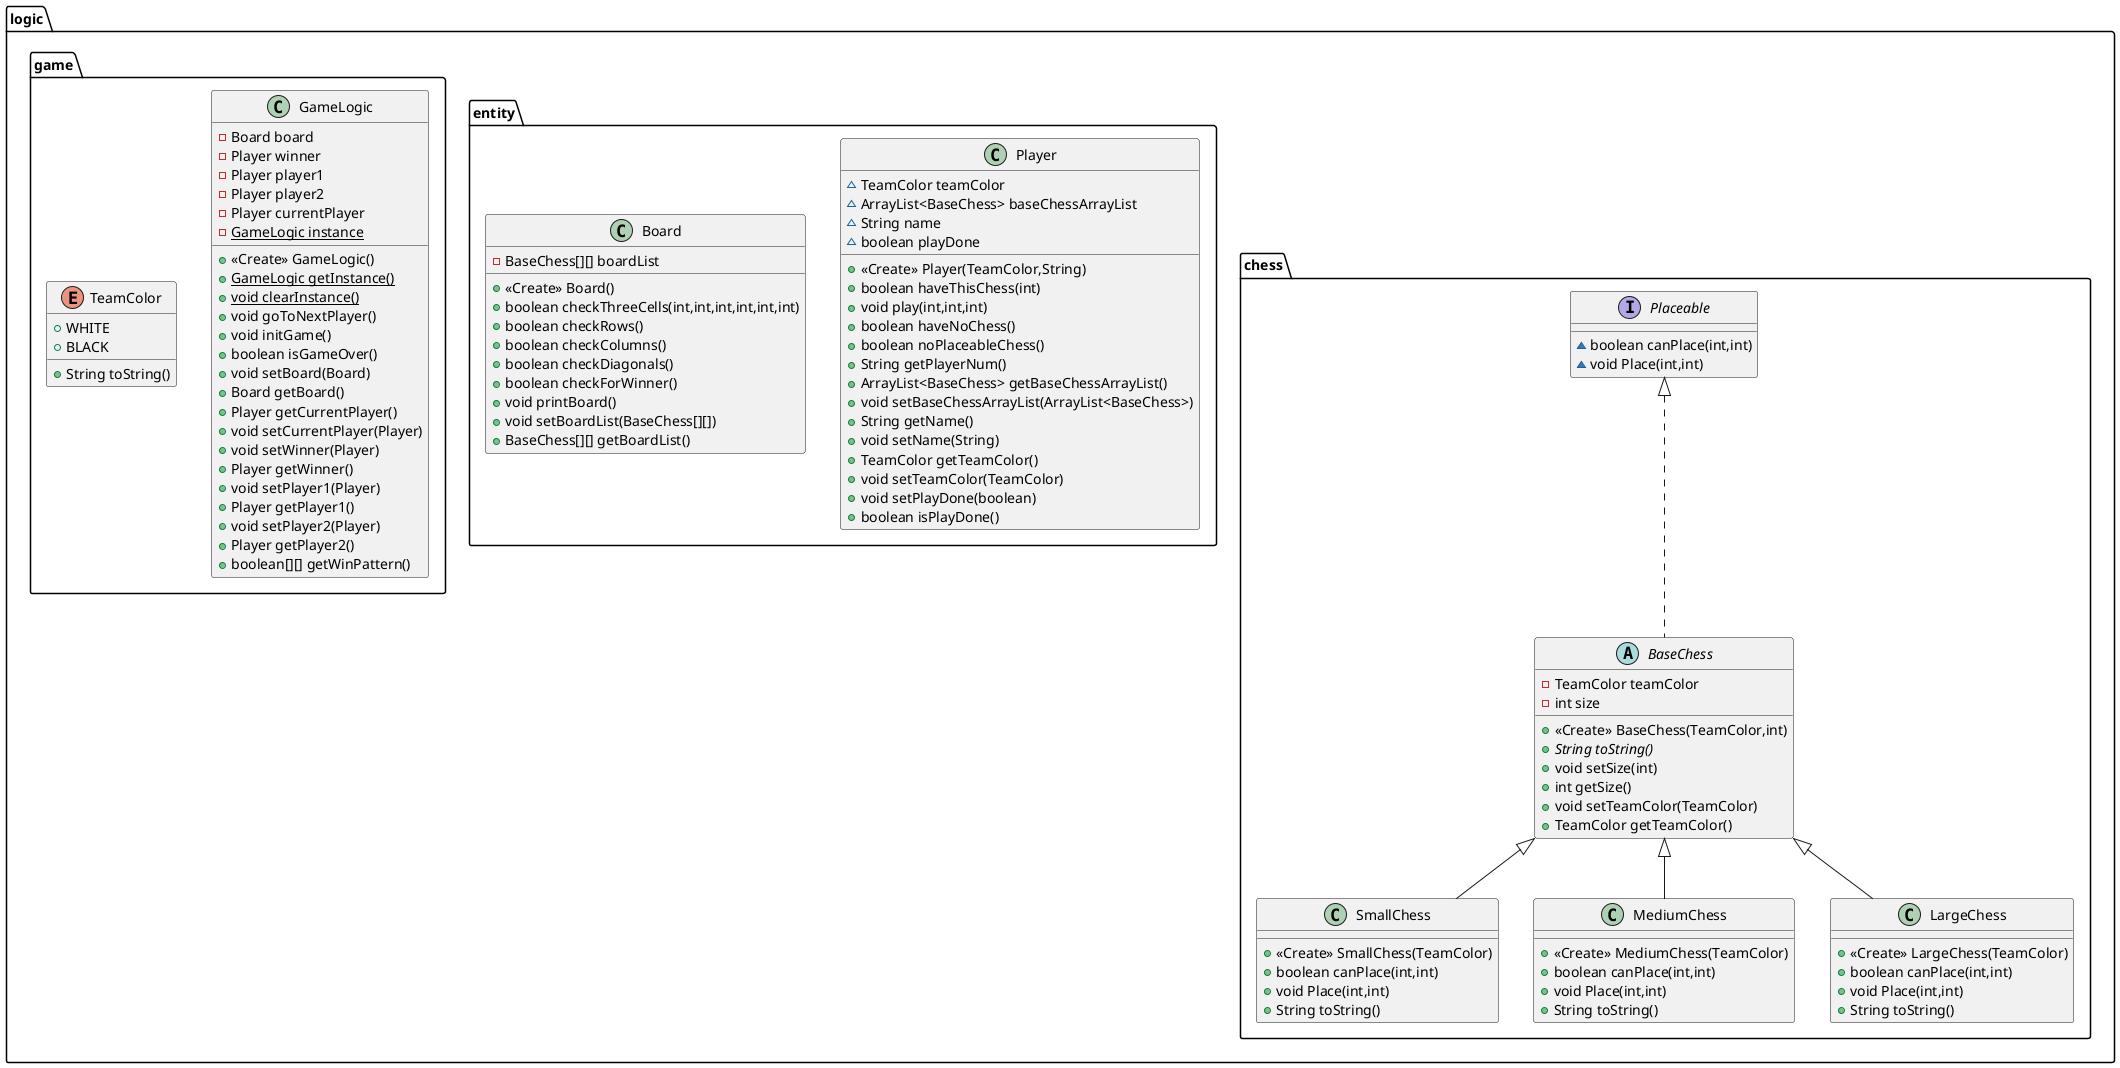 @startuml
interface logic.chess.Placeable {
~ boolean canPlace(int,int)
~ void Place(int,int)
}
class logic.entity.Player {
~ TeamColor teamColor
~ ArrayList<BaseChess> baseChessArrayList
~ String name
~ boolean playDone
+ <<Create>> Player(TeamColor,String)
+ boolean haveThisChess(int)
+ void play(int,int,int)
+ boolean haveNoChess()
+ boolean noPlaceableChess()
+ String getPlayerNum()
+ ArrayList<BaseChess> getBaseChessArrayList()
+ void setBaseChessArrayList(ArrayList<BaseChess>)
+ String getName()
+ void setName(String)
+ TeamColor getTeamColor()
+ void setTeamColor(TeamColor)
+ void setPlayDone(boolean)
+ boolean isPlayDone()
}
class logic.game.GameLogic {
- Board board
- Player winner
- Player player1
- Player player2
- Player currentPlayer
- {static} GameLogic instance
+ <<Create>> GameLogic()
+ {static} GameLogic getInstance()
+ {static} void clearInstance()
+ void goToNextPlayer()
+ void initGame()
+ boolean isGameOver()
+ void setBoard(Board)
+ Board getBoard()
+ Player getCurrentPlayer()
+ void setCurrentPlayer(Player)
+ void setWinner(Player)
+ Player getWinner()
+ void setPlayer1(Player)
+ Player getPlayer1()
+ void setPlayer2(Player)
+ Player getPlayer2()
+ boolean[][] getWinPattern()
}
class logic.chess.SmallChess {
+ <<Create>> SmallChess(TeamColor)
+ boolean canPlace(int,int)
+ void Place(int,int)
+ String toString()
}
class logic.entity.Board {
- BaseChess[][] boardList
+ <<Create>> Board()
+ boolean checkThreeCells(int,int,int,int,int,int)
+ boolean checkRows()
+ boolean checkColumns()
+ boolean checkDiagonals()
+ boolean checkForWinner()
+ void printBoard()
+ void setBoardList(BaseChess[][])
+ BaseChess[][] getBoardList()
}
enum logic.game.TeamColor {
+  WHITE
+  BLACK
+ String toString()
}
class logic.chess.MediumChess {
+ <<Create>> MediumChess(TeamColor)
+ boolean canPlace(int,int)
+ void Place(int,int)
+ String toString()
}
class logic.chess.LargeChess {
+ <<Create>> LargeChess(TeamColor)
+ boolean canPlace(int,int)
+ void Place(int,int)
+ String toString()
}
abstract class logic.chess.BaseChess {
- TeamColor teamColor
- int size
+ <<Create>> BaseChess(TeamColor,int)
+ {abstract}String toString()
+ void setSize(int)
+ int getSize()
+ void setTeamColor(TeamColor)
+ TeamColor getTeamColor()
}


logic.chess.BaseChess <|-- logic.chess.SmallChess
logic.chess.BaseChess <|-- logic.chess.MediumChess
logic.chess.BaseChess <|-- logic.chess.LargeChess
logic.chess.Placeable <|.. logic.chess.BaseChess
@enduml